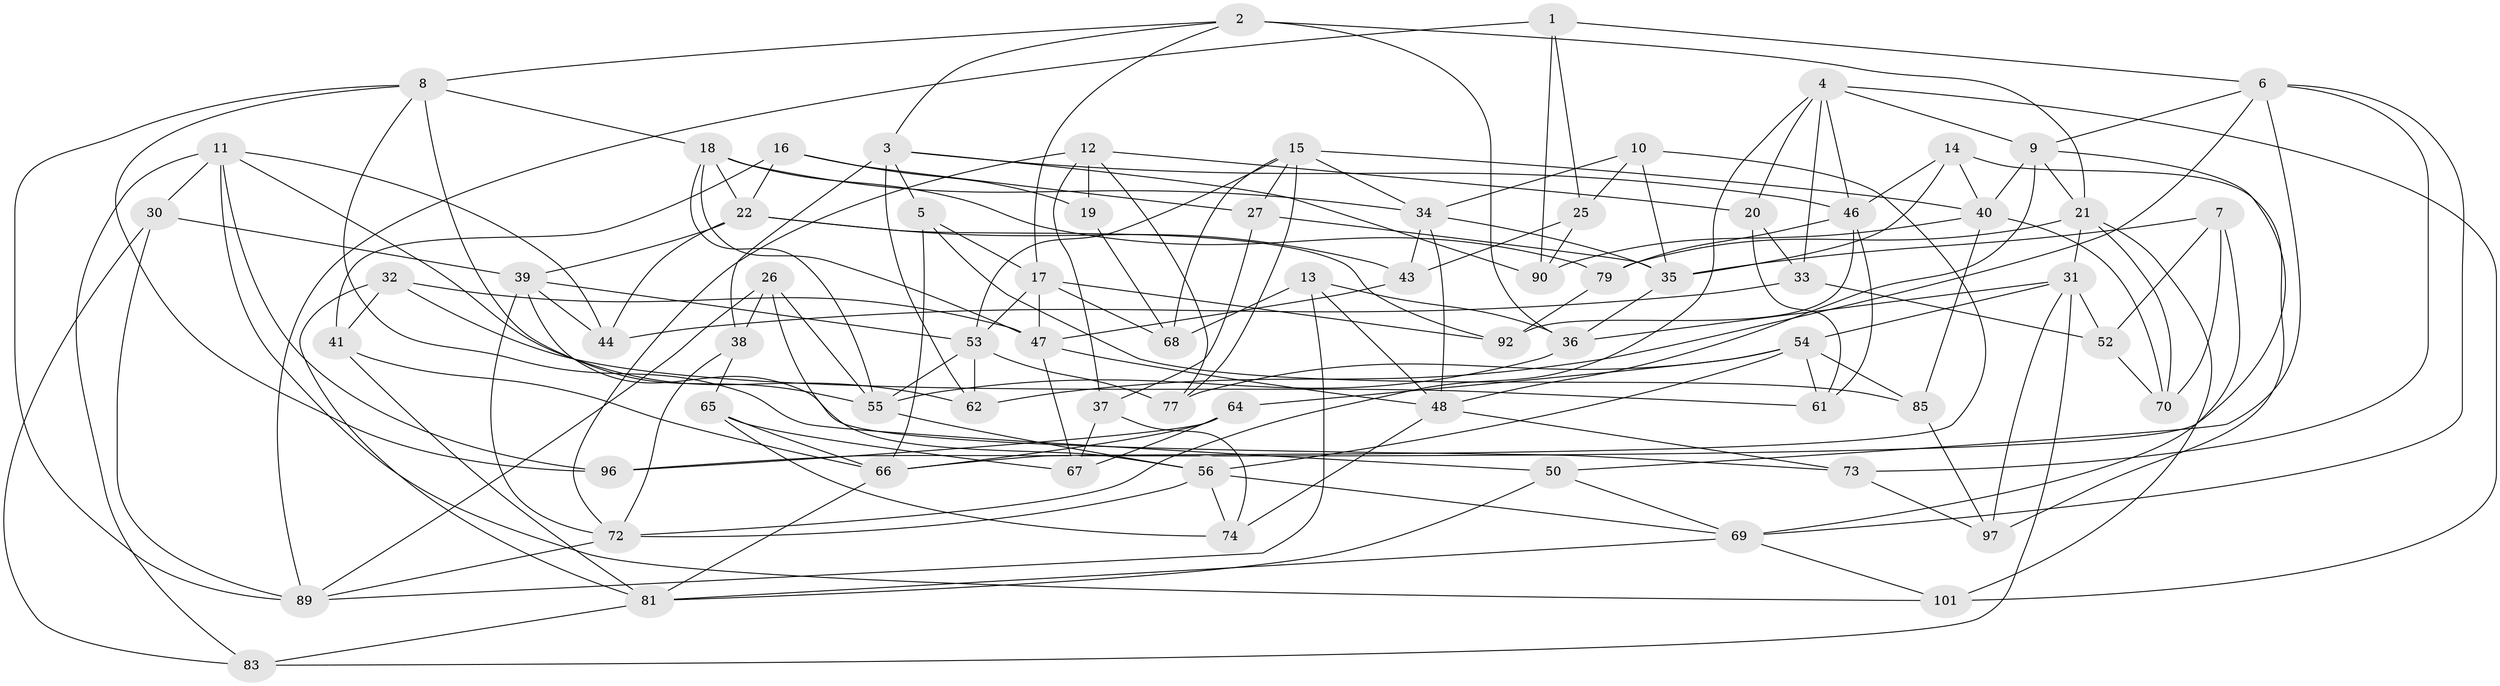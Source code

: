 // Generated by graph-tools (version 1.1) at 2025/52/02/27/25 19:52:35]
// undirected, 71 vertices, 171 edges
graph export_dot {
graph [start="1"]
  node [color=gray90,style=filled];
  1;
  2 [super="+23"];
  3 [super="+75"];
  4 [super="+29"];
  5;
  6 [super="+28"];
  7;
  8 [super="+98"];
  9 [super="+49"];
  10;
  11 [super="+80"];
  12 [super="+51"];
  13;
  14;
  15 [super="+24"];
  16;
  17 [super="+71"];
  18 [super="+42"];
  19;
  20;
  21 [super="+63"];
  22 [super="+45"];
  25;
  26;
  27;
  30;
  31 [super="+102"];
  32;
  33;
  34 [super="+100"];
  35 [super="+59"];
  36 [super="+86"];
  37;
  38;
  39 [super="+58"];
  40 [super="+99"];
  41;
  43;
  44;
  46 [super="+94"];
  47 [super="+78"];
  48 [super="+60"];
  50;
  52;
  53 [super="+93"];
  54 [super="+87"];
  55 [super="+84"];
  56 [super="+57"];
  61;
  62;
  64;
  65;
  66 [super="+82"];
  67;
  68;
  69 [super="+88"];
  70;
  72 [super="+76"];
  73;
  74;
  77;
  79;
  81 [super="+95"];
  83;
  85;
  89 [super="+91"];
  90;
  92;
  96;
  97;
  101;
  1 -- 6;
  1 -- 90;
  1 -- 89;
  1 -- 25;
  2 -- 21;
  2 -- 8;
  2 -- 3;
  2 -- 17;
  2 -- 36 [weight=2];
  3 -- 62;
  3 -- 38;
  3 -- 46;
  3 -- 90;
  3 -- 5;
  4 -- 46;
  4 -- 72;
  4 -- 9;
  4 -- 33;
  4 -- 101;
  4 -- 20;
  5 -- 66;
  5 -- 85;
  5 -- 17;
  6 -- 73;
  6 -- 69;
  6 -- 62;
  6 -- 9;
  6 -- 50;
  7 -- 35;
  7 -- 52;
  7 -- 70;
  7 -- 69;
  8 -- 96;
  8 -- 18;
  8 -- 89;
  8 -- 50;
  8 -- 55;
  9 -- 96;
  9 -- 48;
  9 -- 40;
  9 -- 21;
  10 -- 25;
  10 -- 34;
  10 -- 66;
  10 -- 35;
  11 -- 44;
  11 -- 83;
  11 -- 30;
  11 -- 96;
  11 -- 101;
  11 -- 62;
  12 -- 37;
  12 -- 77;
  12 -- 19 [weight=2];
  12 -- 72;
  12 -- 20;
  13 -- 68;
  13 -- 48;
  13 -- 89;
  13 -- 36;
  14 -- 97;
  14 -- 40;
  14 -- 46;
  14 -- 35;
  15 -- 27;
  15 -- 34;
  15 -- 68;
  15 -- 40;
  15 -- 77;
  15 -- 53;
  16 -- 41;
  16 -- 19;
  16 -- 27;
  16 -- 22;
  17 -- 47;
  17 -- 92;
  17 -- 53;
  17 -- 68;
  18 -- 47;
  18 -- 79;
  18 -- 34;
  18 -- 22;
  18 -- 55;
  19 -- 68;
  20 -- 61;
  20 -- 33;
  21 -- 31;
  21 -- 79;
  21 -- 101;
  21 -- 70;
  22 -- 43;
  22 -- 44;
  22 -- 92;
  22 -- 39;
  25 -- 43;
  25 -- 90;
  26 -- 38;
  26 -- 89;
  26 -- 56;
  26 -- 55;
  27 -- 35;
  27 -- 37;
  30 -- 83;
  30 -- 39;
  30 -- 89;
  31 -- 97;
  31 -- 52;
  31 -- 83;
  31 -- 36;
  31 -- 54;
  32 -- 61;
  32 -- 81;
  32 -- 41;
  32 -- 47;
  33 -- 52;
  33 -- 44;
  34 -- 43;
  34 -- 48;
  34 -- 35;
  35 -- 36;
  36 -- 55;
  37 -- 74;
  37 -- 67;
  38 -- 65;
  38 -- 72;
  39 -- 72;
  39 -- 53;
  39 -- 73;
  39 -- 44;
  40 -- 70;
  40 -- 90;
  40 -- 85;
  41 -- 66;
  41 -- 81;
  43 -- 47;
  46 -- 79;
  46 -- 61;
  46 -- 92;
  47 -- 48;
  47 -- 67;
  48 -- 74;
  48 -- 73;
  50 -- 69;
  50 -- 81;
  52 -- 70;
  53 -- 77;
  53 -- 62;
  53 -- 55;
  54 -- 64;
  54 -- 61;
  54 -- 85;
  54 -- 77;
  54 -- 56;
  55 -- 56;
  56 -- 74;
  56 -- 72;
  56 -- 69;
  64 -- 96;
  64 -- 67;
  64 -- 66;
  65 -- 67;
  65 -- 74;
  65 -- 66;
  66 -- 81;
  69 -- 101;
  69 -- 81;
  72 -- 89;
  73 -- 97;
  79 -- 92;
  81 -- 83;
  85 -- 97;
}
